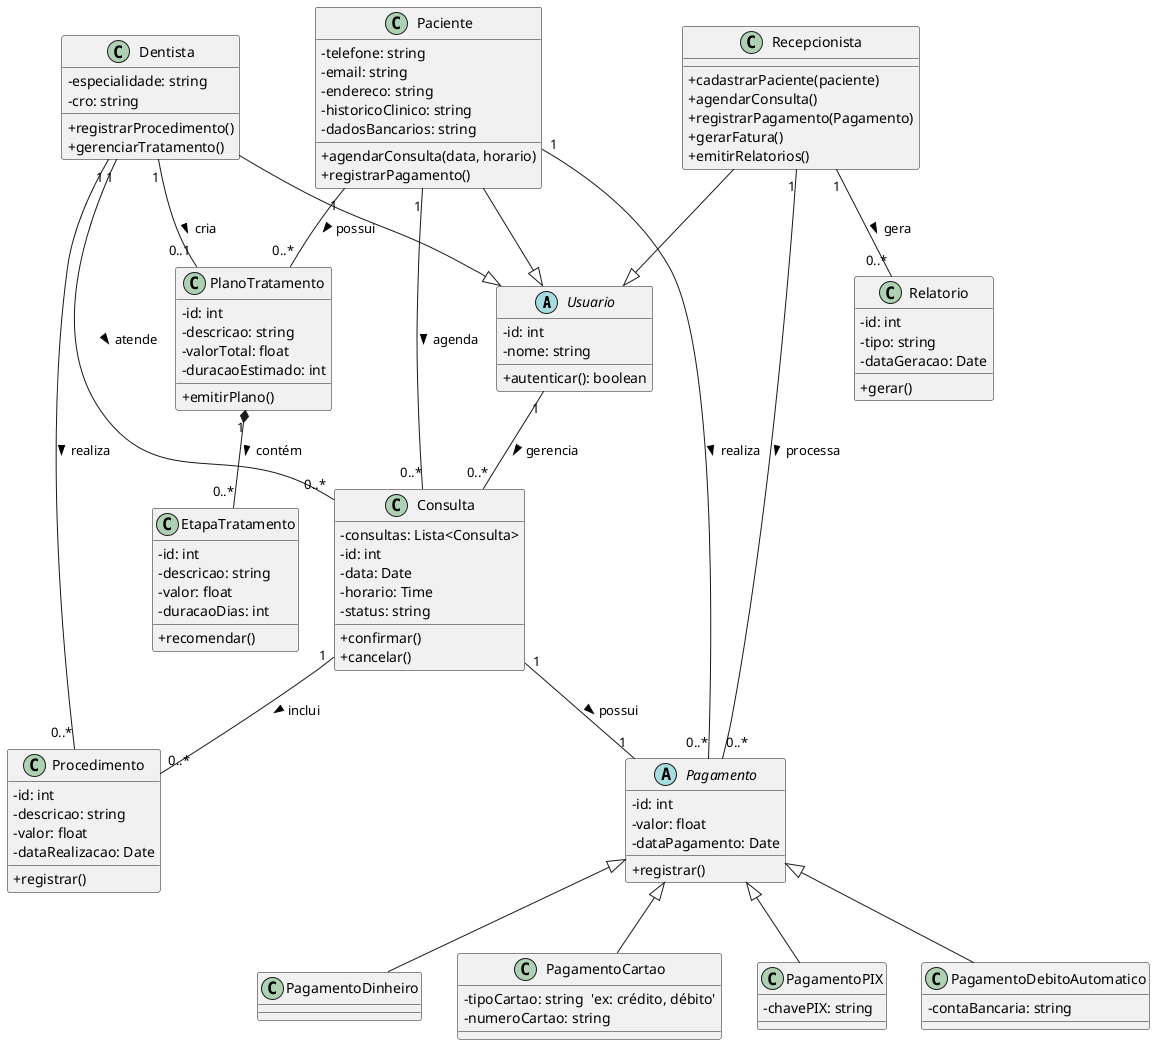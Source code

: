 @startuml
skinparam classAttributeIconSize 0

' Superclasse abstrata para usuários do sistema
abstract class Usuario {
  - id: int
  - nome: string
  + autenticar(): boolean
}

class Paciente {
  - telefone: string
  - email: string
  - endereco: string
  - historicoClinico: string
  - dadosBancarios: string
  + agendarConsulta(data, horario)
  + registrarPagamento()
}

class Dentista {
  - especialidade: string
  - cro: string
  + registrarProcedimento()
  + gerenciarTratamento()
}

class Recepcionista {
  + cadastrarPaciente(paciente)
  + agendarConsulta()
  + registrarPagamento(Pagamento)
  + gerarFatura()
  + emitirRelatorios()
}

class Consulta {
  - consultas: Lista<Consulta>
  - id: int
  - data: Date
  - horario: Time
  - status: string
  + confirmar()
  + cancelar()
}

class Procedimento {
  - id: int
  - descricao: string
  - valor: float
  - dataRealizacao: Date
  + registrar()
}

abstract class Pagamento {
  - id: int
  - valor: float
  - dataPagamento: Date
  + registrar()
}

class PagamentoDinheiro extends Pagamento {
}

class PagamentoCartao extends Pagamento {
  - tipoCartao: string  'ex: crédito, débito'
  - numeroCartao: string
}

class PagamentoPIX extends Pagamento {
  - chavePIX: string
}

class PagamentoDebitoAutomatico extends Pagamento {
  - contaBancaria: string
}

class PlanoTratamento {
  - id: int
  - descricao: string
  - valorTotal: float
  - duracaoEstimado: int
  + emitirPlano()
}

class EtapaTratamento {
  - id: int
  - descricao: string
  - valor: float
  - duracaoDias: int
  + recomendar()
}

class Relatorio {
  - id: int
  - tipo: string
  - dataGeracao: Date
  + gerar()
}

' Heranças
Paciente --|> Usuario
Dentista --|> Usuario
Recepcionista --|> Usuario

' Relacionamentos 
Usuario "1" --  "0..*" Consulta : gerencia >
Paciente "1" -- "0..*" Consulta : agenda >
Dentista "1" -- "0..*" Consulta : atende >
Consulta "1" -- "0..*" Procedimento : inclui >
Paciente "1" -- "0..*" Pagamento : realiza >
Recepcionista "1" -- "0..*" Pagamento : processa >
Dentista "1" -- "0..*" Procedimento : realiza >
Dentista "1" -- "0..1" PlanoTratamento : cria >
PlanoTratamento "1" *-- "0..*" EtapaTratamento : contém >
Paciente "1" -- "0..*" PlanoTratamento : possui >
Recepcionista "1" -- "0..*" Relatorio : gera >
Consulta "1" -- "1" Pagamento : possui >

@enduml

